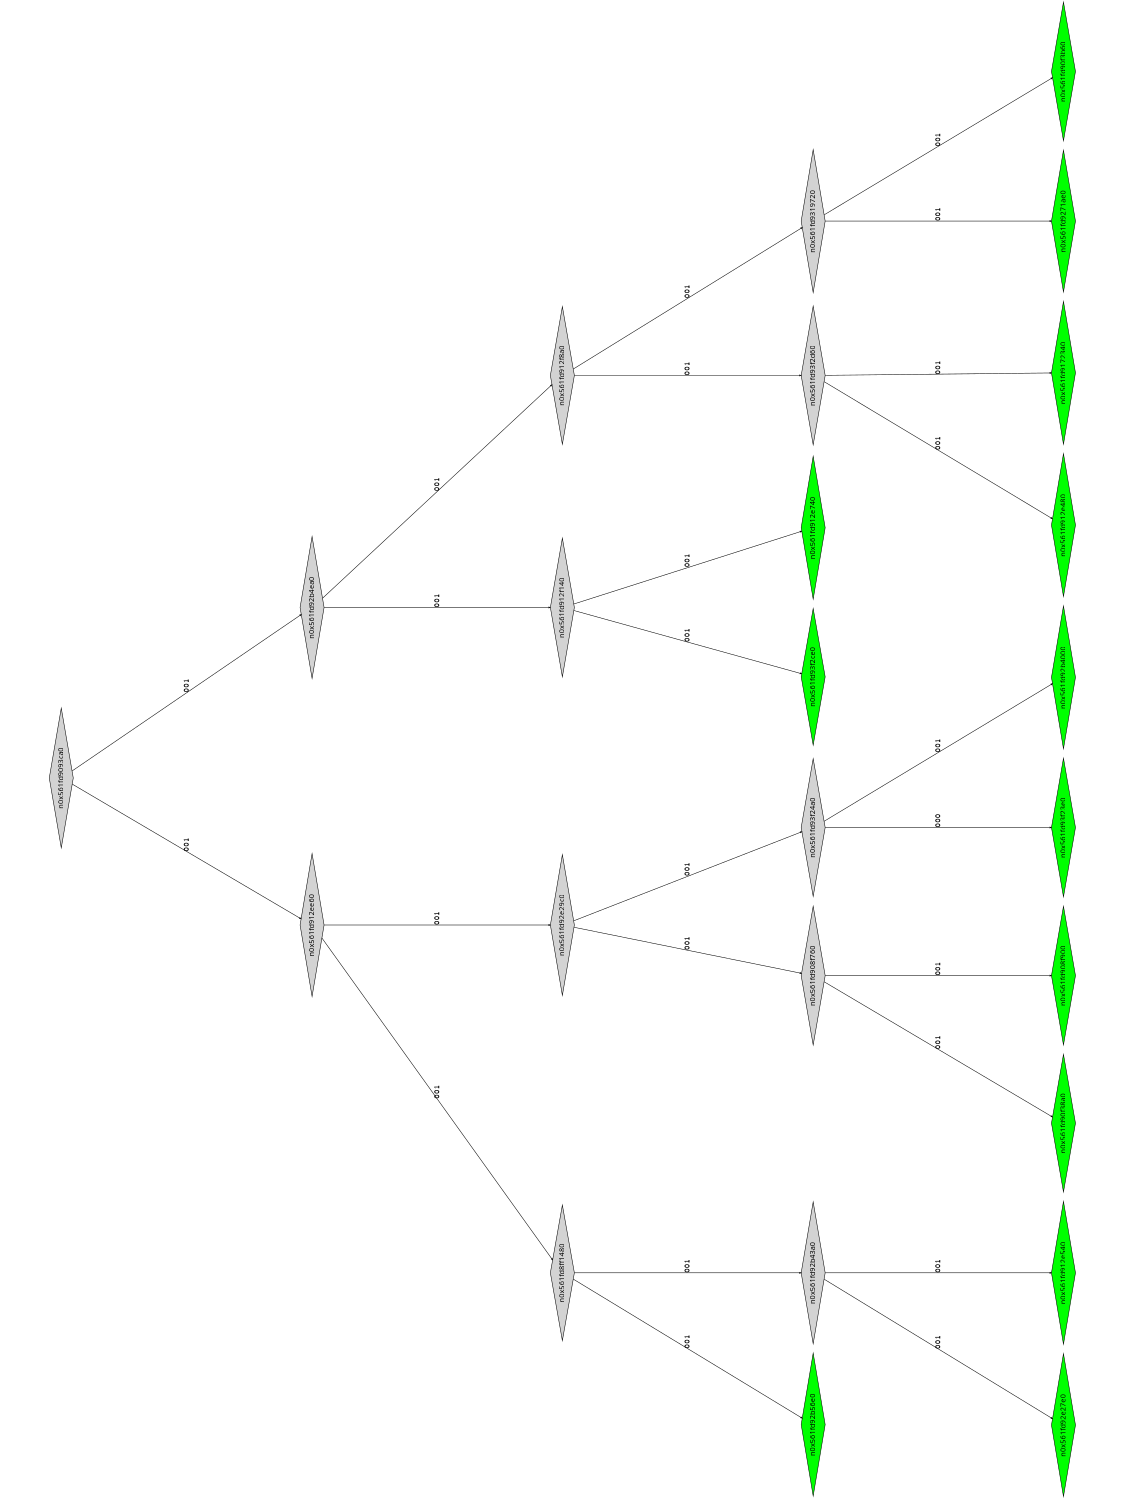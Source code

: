digraph G {
	size="10,7.5";
	ratio=fill;
	rotate=90;
	center = "true";
	node [style="filled",width=.1,height=.1,fontname="Terminus"]
	edge [arrowsize=.3]
	n0x561fd9093ca0 [shape=diamond];
	n0x561fd9093ca0 -> n0x561fd912ee60 [label=001];
	n0x561fd9093ca0 -> n0x561fd92b4ea0 [label=001];
	n0x561fd92b4ea0 [shape=diamond];
	n0x561fd92b4ea0 -> n0x561fd912f140 [label=001];
	n0x561fd92b4ea0 -> n0x561fd912f8a0 [label=001];
	n0x561fd912f8a0 [shape=diamond];
	n0x561fd912f8a0 -> n0x561fd93f2d60 [label=001];
	n0x561fd912f8a0 -> n0x561fd9319720 [label=001];
	n0x561fd9319720 [shape=diamond];
	n0x561fd9319720 -> n0x561fd9271ae0 [label=001];
	n0x561fd9319720 -> n0x561fd90f3b60 [label=001];
	n0x561fd90f3b60 [shape=diamond,fillcolor=green];
	n0x561fd9271ae0 [shape=diamond,fillcolor=green];
	n0x561fd93f2d60 [shape=diamond];
	n0x561fd93f2d60 -> n0x561fd912e480 [label=001];
	n0x561fd93f2d60 -> n0x561fd9172340 [label=001];
	n0x561fd9172340 [shape=diamond,fillcolor=green];
	n0x561fd912e480 [shape=diamond,fillcolor=green];
	n0x561fd912f140 [shape=diamond];
	n0x561fd912f140 -> n0x561fd93f2ce0 [label=001];
	n0x561fd912f140 -> n0x561fd912e740 [label=001];
	n0x561fd912e740 [shape=diamond,fillcolor=green];
	n0x561fd93f2ce0 [shape=diamond,fillcolor=green];
	n0x561fd912ee60 [shape=diamond];
	n0x561fd912ee60 -> n0x561fd8ff1480 [label=001];
	n0x561fd912ee60 -> n0x561fd92e29c0 [label=001];
	n0x561fd92e29c0 [shape=diamond];
	n0x561fd92e29c0 -> n0x561fd908f760 [label=001];
	n0x561fd92e29c0 -> n0x561fd93f24a0 [label=001];
	n0x561fd93f24a0 [shape=diamond];
	n0x561fd93f24a0 -> n0x561fd93f23e0 [label=000];
	n0x561fd93f24a0 -> n0x561fd92b4000 [label=001];
	n0x561fd92b4000 [shape=diamond,fillcolor=green];
	n0x561fd93f23e0 [shape=diamond,fillcolor=green];
	n0x561fd908f760 [shape=diamond];
	n0x561fd908f760 -> n0x561fd90f38a0 [label=001];
	n0x561fd908f760 -> n0x561fd908f900 [label=001];
	n0x561fd908f900 [shape=diamond,fillcolor=green];
	n0x561fd90f38a0 [shape=diamond,fillcolor=green];
	n0x561fd8ff1480 [shape=diamond];
	n0x561fd8ff1480 -> n0x561fd92b56e0 [label=001];
	n0x561fd8ff1480 -> n0x561fd92b43a0 [label=001];
	n0x561fd92b43a0 [shape=diamond];
	n0x561fd92b43a0 -> n0x561fd92e27e0 [label=001];
	n0x561fd92b43a0 -> n0x561fd912e540 [label=001];
	n0x561fd912e540 [shape=diamond,fillcolor=green];
	n0x561fd92e27e0 [shape=diamond,fillcolor=green];
	n0x561fd92b56e0 [shape=diamond,fillcolor=green];
}
